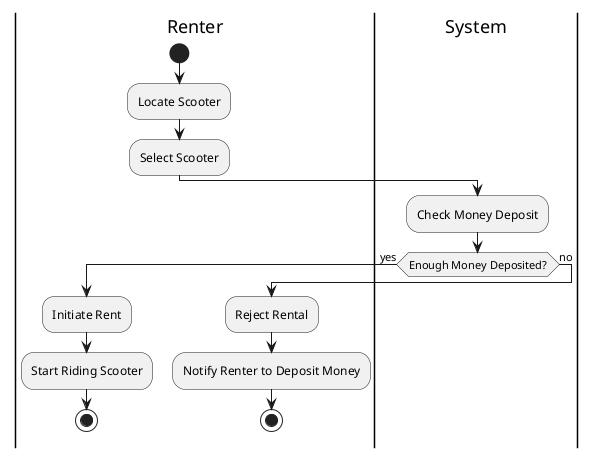 @startuml GO Sharing Scooter Renting

    |Renter|
    start
    :Locate Scooter;
    :Select Scooter;

    |System|
    :Check Money Deposit;
    if (Enough Money Deposited?) then (yes)
        |Renter|
        :Initiate Rent;
        :Start Riding Scooter;
        stop
    else (no)
        :Reject Rental;
        :Notify Renter to Deposit Money;
        |Renter|
        stop
    endif

@enduml